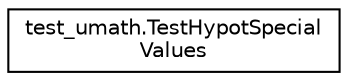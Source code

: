 digraph "Graphical Class Hierarchy"
{
 // LATEX_PDF_SIZE
  edge [fontname="Helvetica",fontsize="10",labelfontname="Helvetica",labelfontsize="10"];
  node [fontname="Helvetica",fontsize="10",shape=record];
  rankdir="LR";
  Node0 [label="test_umath.TestHypotSpecial\lValues",height=0.2,width=0.4,color="black", fillcolor="white", style="filled",URL="$classtest__umath_1_1TestHypotSpecialValues.html",tooltip=" "];
}
